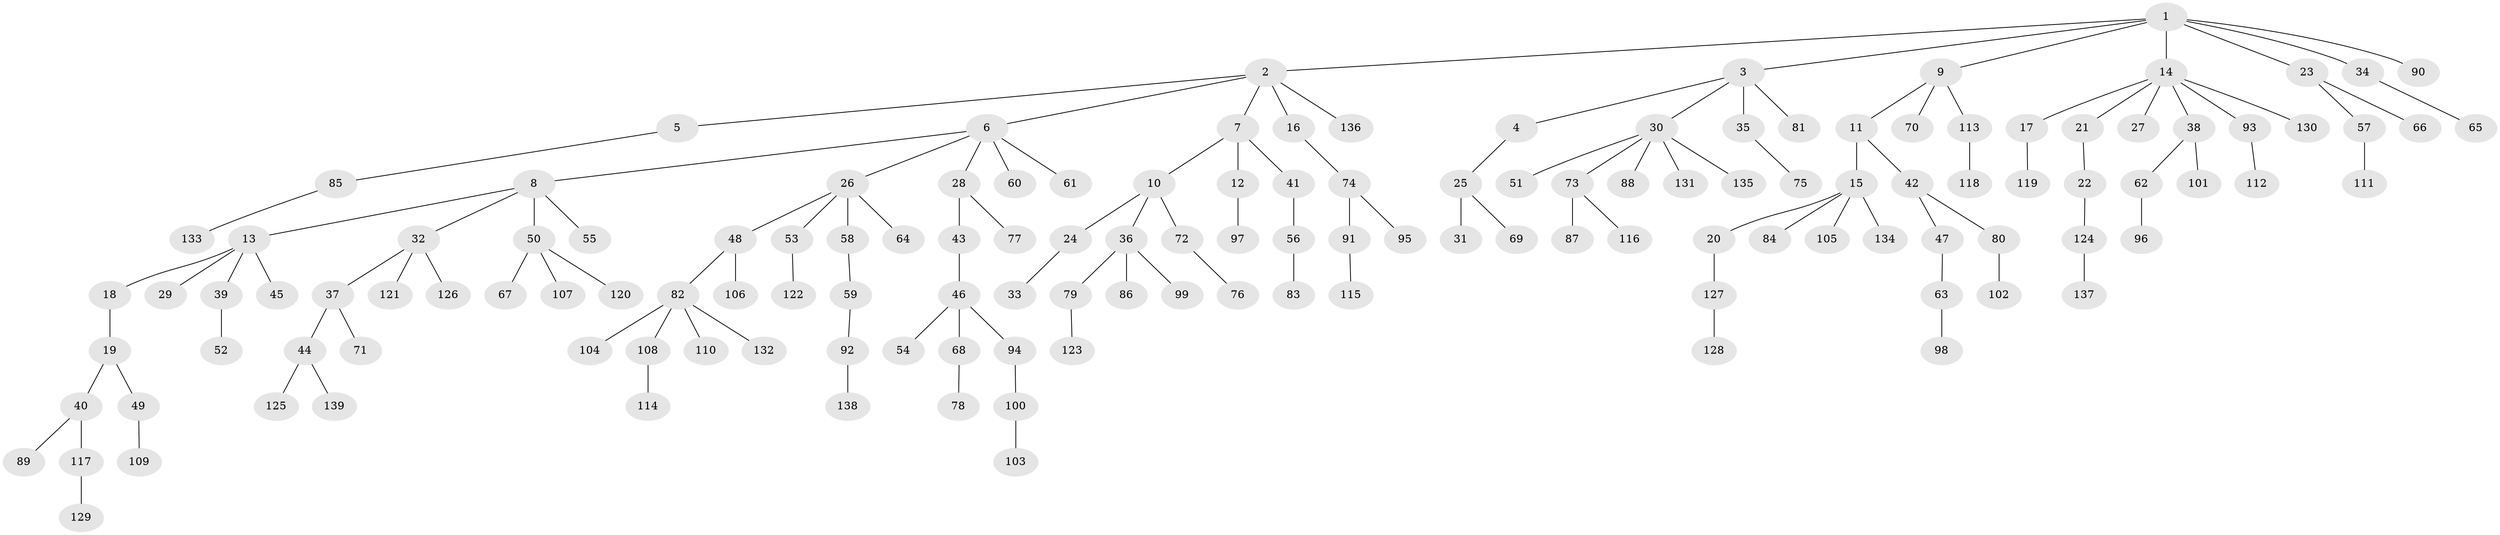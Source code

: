 // Generated by graph-tools (version 1.1) at 2025/36/03/09/25 02:36:35]
// undirected, 139 vertices, 138 edges
graph export_dot {
graph [start="1"]
  node [color=gray90,style=filled];
  1;
  2;
  3;
  4;
  5;
  6;
  7;
  8;
  9;
  10;
  11;
  12;
  13;
  14;
  15;
  16;
  17;
  18;
  19;
  20;
  21;
  22;
  23;
  24;
  25;
  26;
  27;
  28;
  29;
  30;
  31;
  32;
  33;
  34;
  35;
  36;
  37;
  38;
  39;
  40;
  41;
  42;
  43;
  44;
  45;
  46;
  47;
  48;
  49;
  50;
  51;
  52;
  53;
  54;
  55;
  56;
  57;
  58;
  59;
  60;
  61;
  62;
  63;
  64;
  65;
  66;
  67;
  68;
  69;
  70;
  71;
  72;
  73;
  74;
  75;
  76;
  77;
  78;
  79;
  80;
  81;
  82;
  83;
  84;
  85;
  86;
  87;
  88;
  89;
  90;
  91;
  92;
  93;
  94;
  95;
  96;
  97;
  98;
  99;
  100;
  101;
  102;
  103;
  104;
  105;
  106;
  107;
  108;
  109;
  110;
  111;
  112;
  113;
  114;
  115;
  116;
  117;
  118;
  119;
  120;
  121;
  122;
  123;
  124;
  125;
  126;
  127;
  128;
  129;
  130;
  131;
  132;
  133;
  134;
  135;
  136;
  137;
  138;
  139;
  1 -- 2;
  1 -- 3;
  1 -- 9;
  1 -- 14;
  1 -- 23;
  1 -- 34;
  1 -- 90;
  2 -- 5;
  2 -- 6;
  2 -- 7;
  2 -- 16;
  2 -- 136;
  3 -- 4;
  3 -- 30;
  3 -- 35;
  3 -- 81;
  4 -- 25;
  5 -- 85;
  6 -- 8;
  6 -- 26;
  6 -- 28;
  6 -- 60;
  6 -- 61;
  7 -- 10;
  7 -- 12;
  7 -- 41;
  8 -- 13;
  8 -- 32;
  8 -- 50;
  8 -- 55;
  9 -- 11;
  9 -- 70;
  9 -- 113;
  10 -- 24;
  10 -- 36;
  10 -- 72;
  11 -- 15;
  11 -- 42;
  12 -- 97;
  13 -- 18;
  13 -- 29;
  13 -- 39;
  13 -- 45;
  14 -- 17;
  14 -- 21;
  14 -- 27;
  14 -- 38;
  14 -- 93;
  14 -- 130;
  15 -- 20;
  15 -- 84;
  15 -- 105;
  15 -- 134;
  16 -- 74;
  17 -- 119;
  18 -- 19;
  19 -- 40;
  19 -- 49;
  20 -- 127;
  21 -- 22;
  22 -- 124;
  23 -- 57;
  23 -- 66;
  24 -- 33;
  25 -- 31;
  25 -- 69;
  26 -- 48;
  26 -- 53;
  26 -- 58;
  26 -- 64;
  28 -- 43;
  28 -- 77;
  30 -- 51;
  30 -- 73;
  30 -- 88;
  30 -- 131;
  30 -- 135;
  32 -- 37;
  32 -- 121;
  32 -- 126;
  34 -- 65;
  35 -- 75;
  36 -- 79;
  36 -- 86;
  36 -- 99;
  37 -- 44;
  37 -- 71;
  38 -- 62;
  38 -- 101;
  39 -- 52;
  40 -- 89;
  40 -- 117;
  41 -- 56;
  42 -- 47;
  42 -- 80;
  43 -- 46;
  44 -- 125;
  44 -- 139;
  46 -- 54;
  46 -- 68;
  46 -- 94;
  47 -- 63;
  48 -- 82;
  48 -- 106;
  49 -- 109;
  50 -- 67;
  50 -- 107;
  50 -- 120;
  53 -- 122;
  56 -- 83;
  57 -- 111;
  58 -- 59;
  59 -- 92;
  62 -- 96;
  63 -- 98;
  68 -- 78;
  72 -- 76;
  73 -- 87;
  73 -- 116;
  74 -- 91;
  74 -- 95;
  79 -- 123;
  80 -- 102;
  82 -- 104;
  82 -- 108;
  82 -- 110;
  82 -- 132;
  85 -- 133;
  91 -- 115;
  92 -- 138;
  93 -- 112;
  94 -- 100;
  100 -- 103;
  108 -- 114;
  113 -- 118;
  117 -- 129;
  124 -- 137;
  127 -- 128;
}
